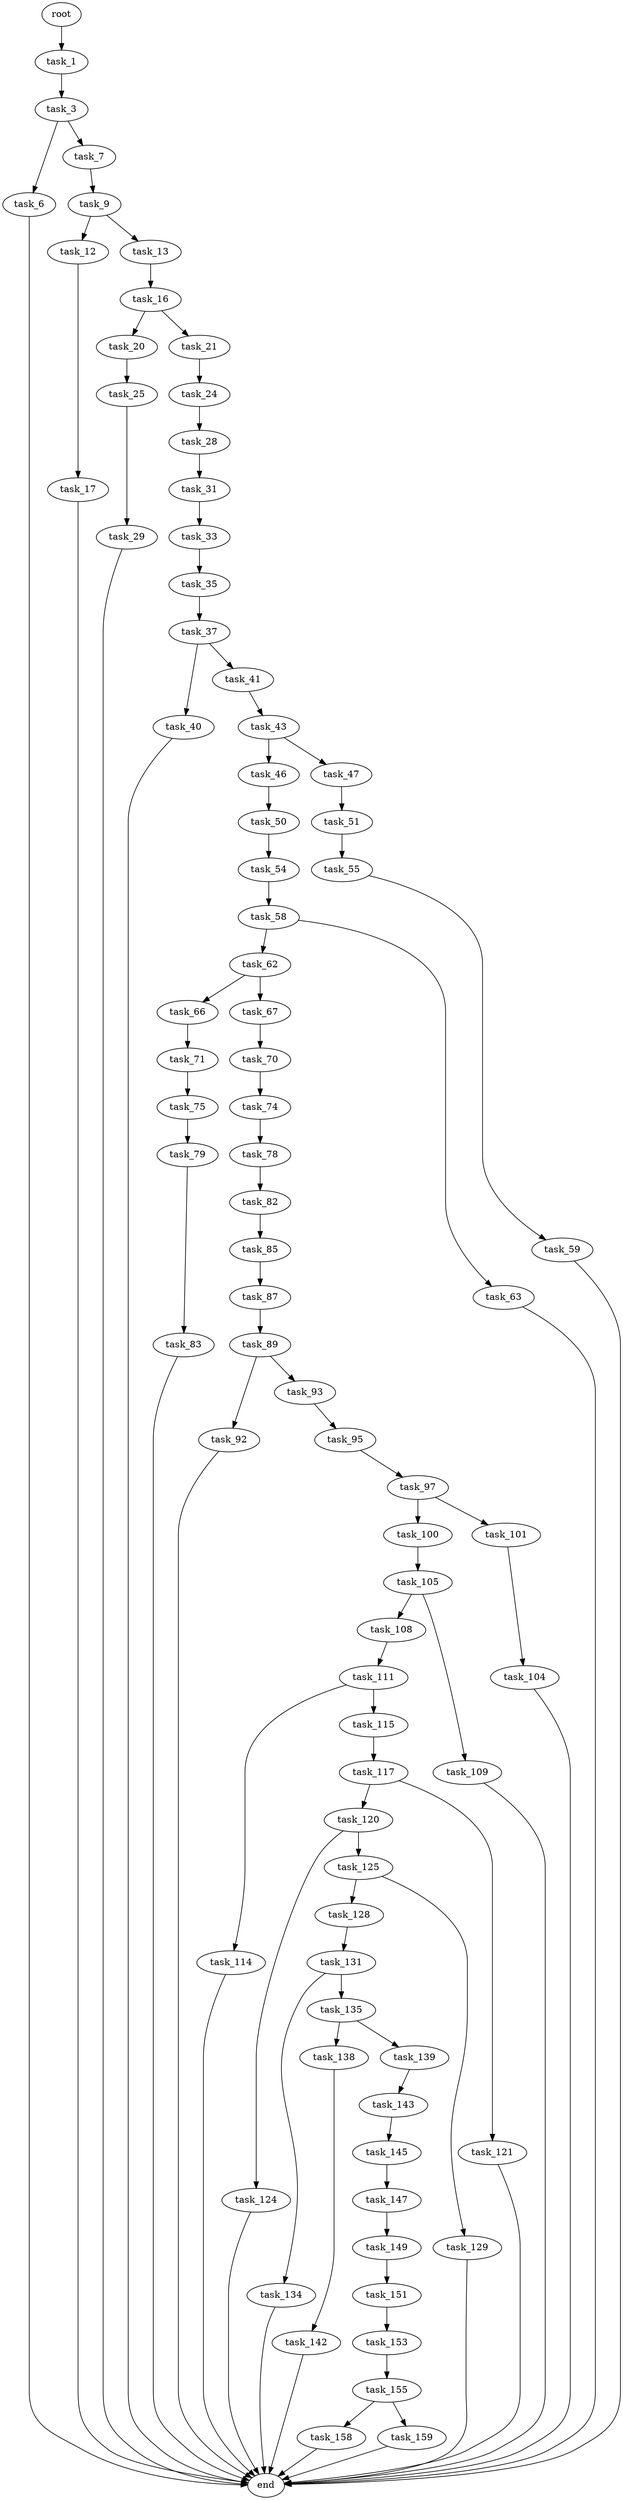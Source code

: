 digraph G {
  root [size="0.000000"];
  task_1 [size="9934817316.000000"];
  task_3 [size="8589934592.000000"];
  task_6 [size="134217728000.000000"];
  task_7 [size="549755813888.000000"];
  end [size="0.000000"];
  task_9 [size="24181467286.000000"];
  task_12 [size="25574754118.000000"];
  task_13 [size="3386266262.000000"];
  task_17 [size="28991029248.000000"];
  task_16 [size="68719476736.000000"];
  task_20 [size="28991029248.000000"];
  task_21 [size="782757789696.000000"];
  task_25 [size="368293445632.000000"];
  task_24 [size="14179288846.000000"];
  task_28 [size="1073741824000.000000"];
  task_29 [size="151162831032.000000"];
  task_31 [size="231928233984.000000"];
  task_33 [size="174817712772.000000"];
  task_35 [size="26287400596.000000"];
  task_37 [size="661343582006.000000"];
  task_40 [size="693837835.000000"];
  task_41 [size="37683257769.000000"];
  task_43 [size="3359915540.000000"];
  task_46 [size="134217728000.000000"];
  task_47 [size="30566714607.000000"];
  task_50 [size="44722052666.000000"];
  task_51 [size="1073741824000.000000"];
  task_54 [size="6355902956.000000"];
  task_55 [size="68719476736.000000"];
  task_58 [size="12305925140.000000"];
  task_59 [size="17240791171.000000"];
  task_62 [size="28356598819.000000"];
  task_63 [size="130388874360.000000"];
  task_66 [size="18599671646.000000"];
  task_67 [size="10433978231.000000"];
  task_71 [size="333079609.000000"];
  task_70 [size="68719476736.000000"];
  task_74 [size="782757789696.000000"];
  task_75 [size="222031583696.000000"];
  task_78 [size="6886256623.000000"];
  task_79 [size="782757789696.000000"];
  task_82 [size="4005652867.000000"];
  task_83 [size="128224159836.000000"];
  task_85 [size="44809103210.000000"];
  task_87 [size="396405361820.000000"];
  task_89 [size="8589934592.000000"];
  task_92 [size="14678617818.000000"];
  task_93 [size="985233134567.000000"];
  task_95 [size="172608044563.000000"];
  task_97 [size="68719476736.000000"];
  task_100 [size="43715256556.000000"];
  task_101 [size="12164535049.000000"];
  task_105 [size="368293445632.000000"];
  task_104 [size="430779648009.000000"];
  task_108 [size="80491870562.000000"];
  task_109 [size="368293445632.000000"];
  task_111 [size="212432532257.000000"];
  task_114 [size="134217728000.000000"];
  task_115 [size="231928233984.000000"];
  task_117 [size="782757789696.000000"];
  task_120 [size="6716782395.000000"];
  task_121 [size="2813628356.000000"];
  task_124 [size="1073741824000.000000"];
  task_125 [size="150588587544.000000"];
  task_128 [size="3571774720.000000"];
  task_129 [size="622443071792.000000"];
  task_131 [size="22940265848.000000"];
  task_134 [size="235616920328.000000"];
  task_135 [size="98003847309.000000"];
  task_138 [size="231928233984.000000"];
  task_139 [size="782757789696.000000"];
  task_142 [size="62561099436.000000"];
  task_143 [size="1690811633.000000"];
  task_145 [size="246159266164.000000"];
  task_147 [size="144733272456.000000"];
  task_149 [size="288184308591.000000"];
  task_151 [size="29095478437.000000"];
  task_153 [size="2111364307.000000"];
  task_155 [size="21465580950.000000"];
  task_158 [size="386565786256.000000"];
  task_159 [size="11084464384.000000"];

  root -> task_1 [size="1.000000"];
  task_1 -> task_3 [size="209715200.000000"];
  task_3 -> task_6 [size="33554432.000000"];
  task_3 -> task_7 [size="33554432.000000"];
  task_6 -> end [size="1.000000"];
  task_7 -> task_9 [size="536870912.000000"];
  task_9 -> task_12 [size="536870912.000000"];
  task_9 -> task_13 [size="536870912.000000"];
  task_12 -> task_17 [size="536870912.000000"];
  task_13 -> task_16 [size="75497472.000000"];
  task_17 -> end [size="1.000000"];
  task_16 -> task_20 [size="134217728.000000"];
  task_16 -> task_21 [size="134217728.000000"];
  task_20 -> task_25 [size="75497472.000000"];
  task_21 -> task_24 [size="679477248.000000"];
  task_25 -> task_29 [size="411041792.000000"];
  task_24 -> task_28 [size="679477248.000000"];
  task_28 -> task_31 [size="838860800.000000"];
  task_29 -> end [size="1.000000"];
  task_31 -> task_33 [size="301989888.000000"];
  task_33 -> task_35 [size="134217728.000000"];
  task_35 -> task_37 [size="411041792.000000"];
  task_37 -> task_40 [size="838860800.000000"];
  task_37 -> task_41 [size="838860800.000000"];
  task_40 -> end [size="1.000000"];
  task_41 -> task_43 [size="838860800.000000"];
  task_43 -> task_46 [size="75497472.000000"];
  task_43 -> task_47 [size="75497472.000000"];
  task_46 -> task_50 [size="209715200.000000"];
  task_47 -> task_51 [size="679477248.000000"];
  task_50 -> task_54 [size="838860800.000000"];
  task_51 -> task_55 [size="838860800.000000"];
  task_54 -> task_58 [size="134217728.000000"];
  task_55 -> task_59 [size="134217728.000000"];
  task_58 -> task_62 [size="209715200.000000"];
  task_58 -> task_63 [size="209715200.000000"];
  task_59 -> end [size="1.000000"];
  task_62 -> task_66 [size="838860800.000000"];
  task_62 -> task_67 [size="838860800.000000"];
  task_63 -> end [size="1.000000"];
  task_66 -> task_71 [size="679477248.000000"];
  task_67 -> task_70 [size="679477248.000000"];
  task_71 -> task_75 [size="33554432.000000"];
  task_70 -> task_74 [size="134217728.000000"];
  task_74 -> task_78 [size="679477248.000000"];
  task_75 -> task_79 [size="536870912.000000"];
  task_78 -> task_82 [size="134217728.000000"];
  task_79 -> task_83 [size="679477248.000000"];
  task_82 -> task_85 [size="75497472.000000"];
  task_83 -> end [size="1.000000"];
  task_85 -> task_87 [size="33554432.000000"];
  task_87 -> task_89 [size="536870912.000000"];
  task_89 -> task_92 [size="33554432.000000"];
  task_89 -> task_93 [size="33554432.000000"];
  task_92 -> end [size="1.000000"];
  task_93 -> task_95 [size="679477248.000000"];
  task_95 -> task_97 [size="301989888.000000"];
  task_97 -> task_100 [size="134217728.000000"];
  task_97 -> task_101 [size="134217728.000000"];
  task_100 -> task_105 [size="838860800.000000"];
  task_101 -> task_104 [size="209715200.000000"];
  task_105 -> task_108 [size="411041792.000000"];
  task_105 -> task_109 [size="411041792.000000"];
  task_104 -> end [size="1.000000"];
  task_108 -> task_111 [size="301989888.000000"];
  task_109 -> end [size="1.000000"];
  task_111 -> task_114 [size="301989888.000000"];
  task_111 -> task_115 [size="301989888.000000"];
  task_114 -> end [size="1.000000"];
  task_115 -> task_117 [size="301989888.000000"];
  task_117 -> task_120 [size="679477248.000000"];
  task_117 -> task_121 [size="679477248.000000"];
  task_120 -> task_124 [size="134217728.000000"];
  task_120 -> task_125 [size="134217728.000000"];
  task_121 -> end [size="1.000000"];
  task_124 -> end [size="1.000000"];
  task_125 -> task_128 [size="209715200.000000"];
  task_125 -> task_129 [size="209715200.000000"];
  task_128 -> task_131 [size="75497472.000000"];
  task_129 -> end [size="1.000000"];
  task_131 -> task_134 [size="411041792.000000"];
  task_131 -> task_135 [size="411041792.000000"];
  task_134 -> end [size="1.000000"];
  task_135 -> task_138 [size="411041792.000000"];
  task_135 -> task_139 [size="411041792.000000"];
  task_138 -> task_142 [size="301989888.000000"];
  task_139 -> task_143 [size="679477248.000000"];
  task_142 -> end [size="1.000000"];
  task_143 -> task_145 [size="209715200.000000"];
  task_145 -> task_147 [size="209715200.000000"];
  task_147 -> task_149 [size="134217728.000000"];
  task_149 -> task_151 [size="679477248.000000"];
  task_151 -> task_153 [size="33554432.000000"];
  task_153 -> task_155 [size="33554432.000000"];
  task_155 -> task_158 [size="33554432.000000"];
  task_155 -> task_159 [size="33554432.000000"];
  task_158 -> end [size="1.000000"];
  task_159 -> end [size="1.000000"];
}
